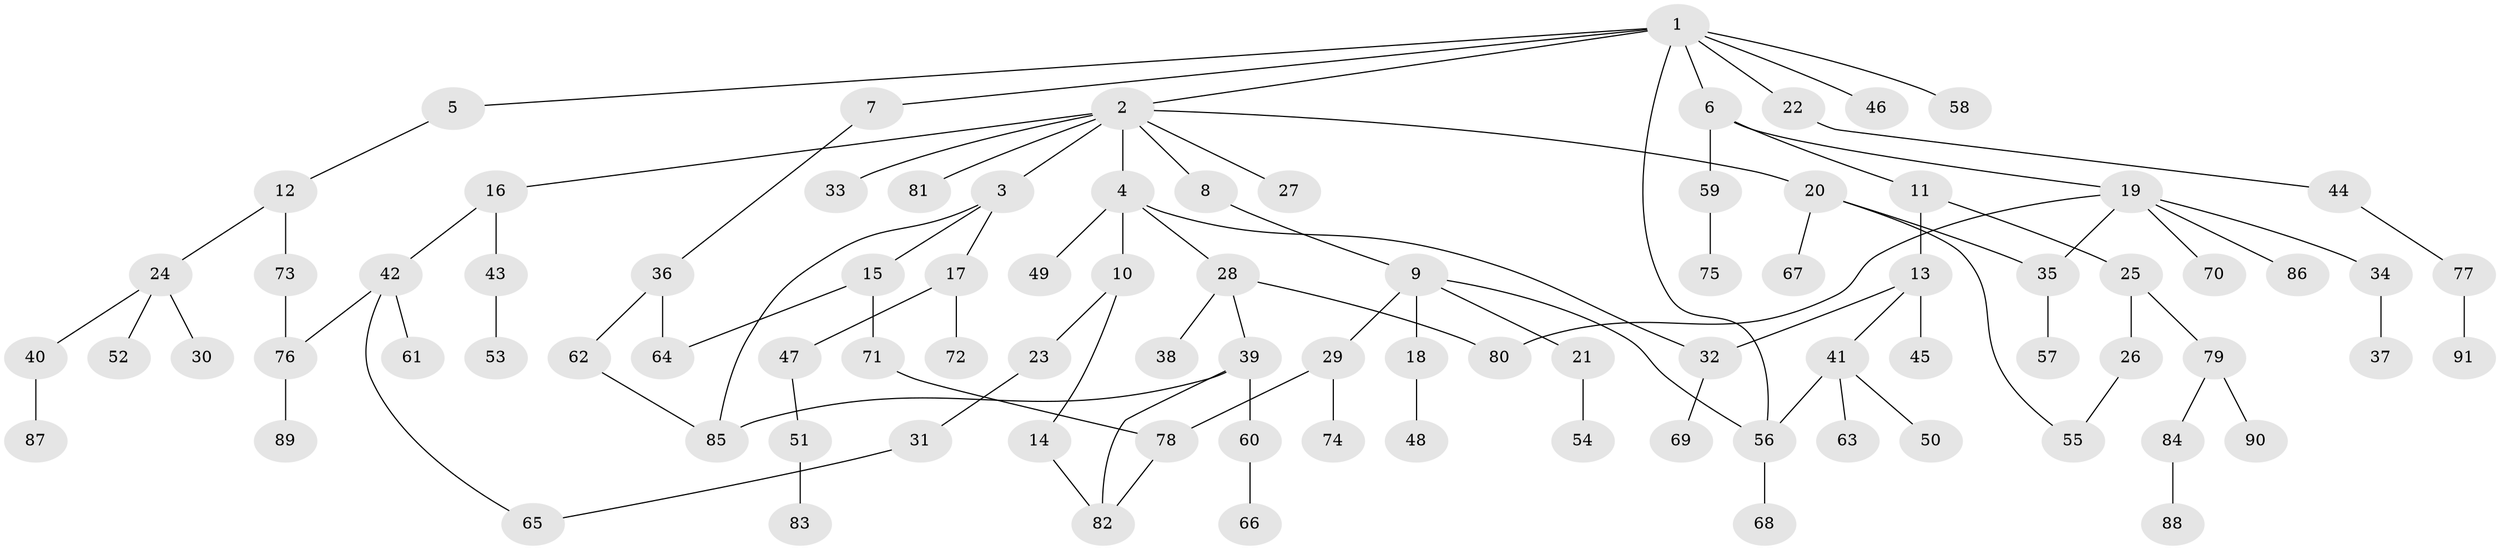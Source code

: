 // coarse degree distribution, {8: 0.03333333333333333, 4: 0.08333333333333333, 6: 0.016666666666666666, 2: 0.2, 7: 0.03333333333333333, 3: 0.16666666666666666, 1: 0.43333333333333335, 5: 0.03333333333333333}
// Generated by graph-tools (version 1.1) at 2025/41/03/06/25 10:41:31]
// undirected, 91 vertices, 104 edges
graph export_dot {
graph [start="1"]
  node [color=gray90,style=filled];
  1;
  2;
  3;
  4;
  5;
  6;
  7;
  8;
  9;
  10;
  11;
  12;
  13;
  14;
  15;
  16;
  17;
  18;
  19;
  20;
  21;
  22;
  23;
  24;
  25;
  26;
  27;
  28;
  29;
  30;
  31;
  32;
  33;
  34;
  35;
  36;
  37;
  38;
  39;
  40;
  41;
  42;
  43;
  44;
  45;
  46;
  47;
  48;
  49;
  50;
  51;
  52;
  53;
  54;
  55;
  56;
  57;
  58;
  59;
  60;
  61;
  62;
  63;
  64;
  65;
  66;
  67;
  68;
  69;
  70;
  71;
  72;
  73;
  74;
  75;
  76;
  77;
  78;
  79;
  80;
  81;
  82;
  83;
  84;
  85;
  86;
  87;
  88;
  89;
  90;
  91;
  1 -- 2;
  1 -- 5;
  1 -- 6;
  1 -- 7;
  1 -- 22;
  1 -- 46;
  1 -- 56;
  1 -- 58;
  2 -- 3;
  2 -- 4;
  2 -- 8;
  2 -- 16;
  2 -- 20;
  2 -- 27;
  2 -- 33;
  2 -- 81;
  3 -- 15;
  3 -- 17;
  3 -- 85;
  4 -- 10;
  4 -- 28;
  4 -- 49;
  4 -- 32;
  5 -- 12;
  6 -- 11;
  6 -- 19;
  6 -- 59;
  7 -- 36;
  8 -- 9;
  9 -- 18;
  9 -- 21;
  9 -- 29;
  9 -- 56;
  10 -- 14;
  10 -- 23;
  11 -- 13;
  11 -- 25;
  12 -- 24;
  12 -- 73;
  13 -- 32;
  13 -- 41;
  13 -- 45;
  14 -- 82;
  15 -- 71;
  15 -- 64;
  16 -- 42;
  16 -- 43;
  17 -- 47;
  17 -- 72;
  18 -- 48;
  19 -- 34;
  19 -- 35;
  19 -- 70;
  19 -- 80;
  19 -- 86;
  20 -- 67;
  20 -- 55;
  20 -- 35;
  21 -- 54;
  22 -- 44;
  23 -- 31;
  24 -- 30;
  24 -- 40;
  24 -- 52;
  25 -- 26;
  25 -- 79;
  26 -- 55;
  28 -- 38;
  28 -- 39;
  28 -- 80;
  29 -- 74;
  29 -- 78;
  31 -- 65;
  32 -- 69;
  34 -- 37;
  35 -- 57;
  36 -- 62;
  36 -- 64;
  39 -- 60;
  39 -- 85;
  39 -- 82;
  40 -- 87;
  41 -- 50;
  41 -- 63;
  41 -- 56;
  42 -- 61;
  42 -- 76;
  42 -- 65;
  43 -- 53;
  44 -- 77;
  47 -- 51;
  51 -- 83;
  56 -- 68;
  59 -- 75;
  60 -- 66;
  62 -- 85;
  71 -- 78;
  73 -- 76;
  76 -- 89;
  77 -- 91;
  78 -- 82;
  79 -- 84;
  79 -- 90;
  84 -- 88;
}
